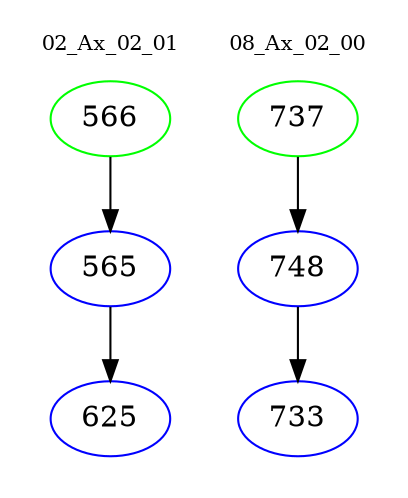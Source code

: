 digraph{
subgraph cluster_0 {
color = white
label = "02_Ax_02_01";
fontsize=10;
T0_566 [label="566", color="green"]
T0_566 -> T0_565 [color="black"]
T0_565 [label="565", color="blue"]
T0_565 -> T0_625 [color="black"]
T0_625 [label="625", color="blue"]
}
subgraph cluster_1 {
color = white
label = "08_Ax_02_00";
fontsize=10;
T1_737 [label="737", color="green"]
T1_737 -> T1_748 [color="black"]
T1_748 [label="748", color="blue"]
T1_748 -> T1_733 [color="black"]
T1_733 [label="733", color="blue"]
}
}
